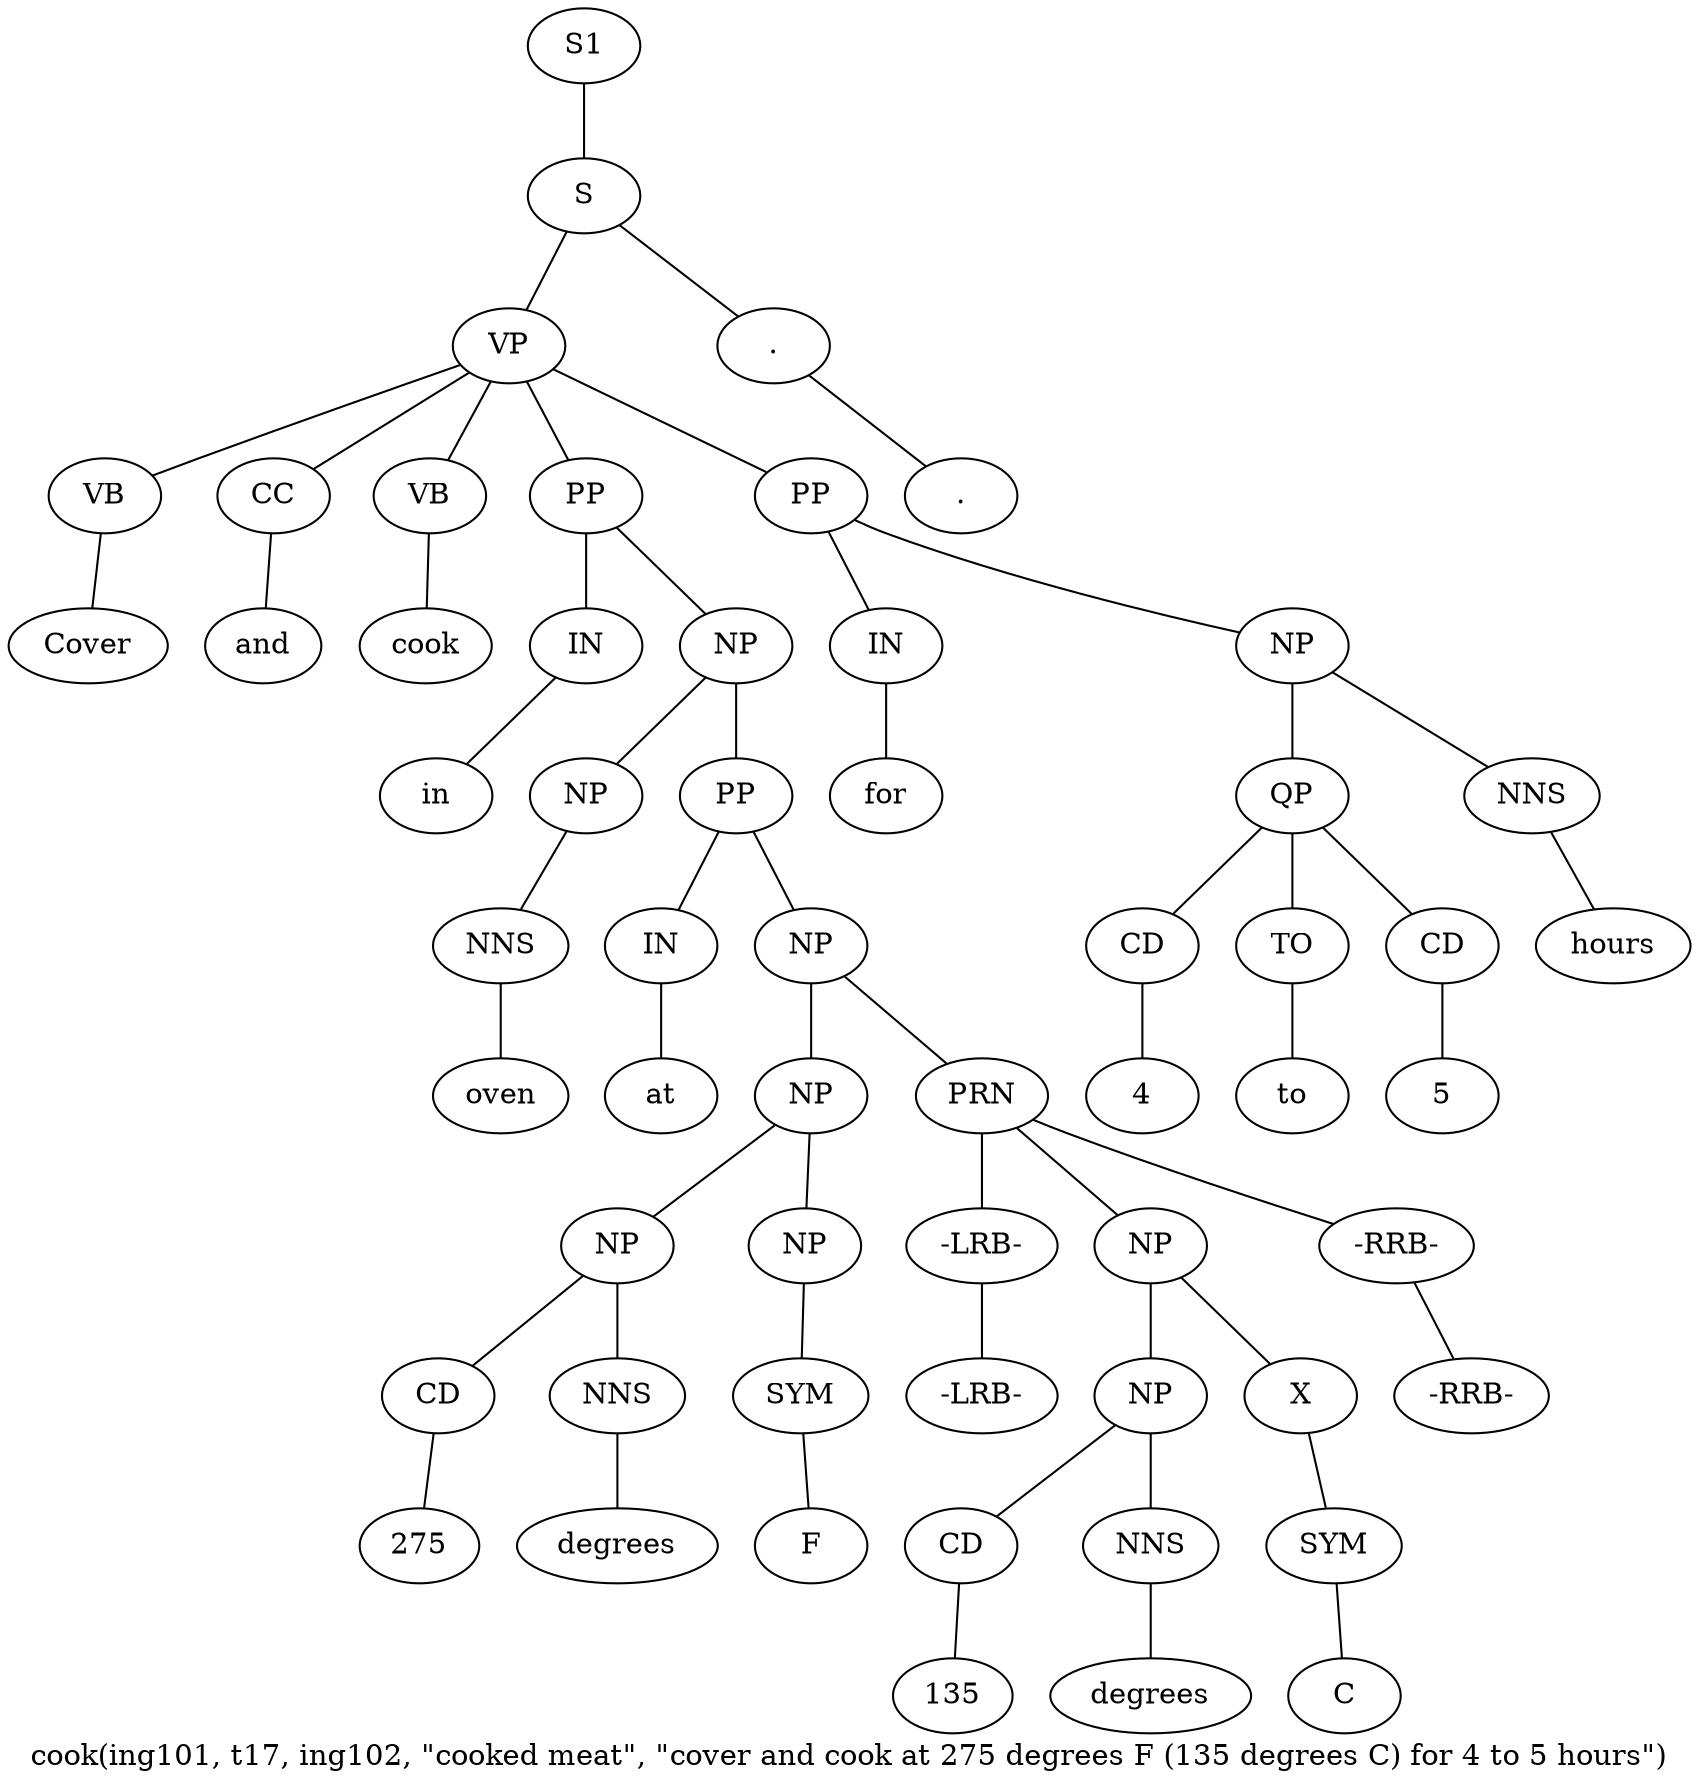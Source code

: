 graph SyntaxGraph {
	label = "cook(ing101, t17, ing102, \"cooked meat\", \"cover and cook at 275 degrees F (135 degrees C) for 4 to 5 hours\")";
	Node0 [label="S1"];
	Node1 [label="S"];
	Node2 [label="VP"];
	Node3 [label="VB"];
	Node4 [label="Cover"];
	Node5 [label="CC"];
	Node6 [label="and"];
	Node7 [label="VB"];
	Node8 [label="cook"];
	Node9 [label="PP"];
	Node10 [label="IN"];
	Node11 [label="in"];
	Node12 [label="NP"];
	Node13 [label="NP"];
	Node14 [label="NNS"];
	Node15 [label="oven"];
	Node16 [label="PP"];
	Node17 [label="IN"];
	Node18 [label="at"];
	Node19 [label="NP"];
	Node20 [label="NP"];
	Node21 [label="NP"];
	Node22 [label="CD"];
	Node23 [label="275"];
	Node24 [label="NNS"];
	Node25 [label="degrees"];
	Node26 [label="NP"];
	Node27 [label="SYM"];
	Node28 [label="F"];
	Node29 [label="PRN"];
	Node30 [label="-LRB-"];
	Node31 [label="-LRB-"];
	Node32 [label="NP"];
	Node33 [label="NP"];
	Node34 [label="CD"];
	Node35 [label="135"];
	Node36 [label="NNS"];
	Node37 [label="degrees"];
	Node38 [label="X"];
	Node39 [label="SYM"];
	Node40 [label="C"];
	Node41 [label="-RRB-"];
	Node42 [label="-RRB-"];
	Node43 [label="PP"];
	Node44 [label="IN"];
	Node45 [label="for"];
	Node46 [label="NP"];
	Node47 [label="QP"];
	Node48 [label="CD"];
	Node49 [label="4"];
	Node50 [label="TO"];
	Node51 [label="to"];
	Node52 [label="CD"];
	Node53 [label="5"];
	Node54 [label="NNS"];
	Node55 [label="hours"];
	Node56 [label="."];
	Node57 [label="."];

	Node0 -- Node1;
	Node1 -- Node2;
	Node1 -- Node56;
	Node2 -- Node3;
	Node2 -- Node5;
	Node2 -- Node7;
	Node2 -- Node9;
	Node2 -- Node43;
	Node3 -- Node4;
	Node5 -- Node6;
	Node7 -- Node8;
	Node9 -- Node10;
	Node9 -- Node12;
	Node10 -- Node11;
	Node12 -- Node13;
	Node12 -- Node16;
	Node13 -- Node14;
	Node14 -- Node15;
	Node16 -- Node17;
	Node16 -- Node19;
	Node17 -- Node18;
	Node19 -- Node20;
	Node19 -- Node29;
	Node20 -- Node21;
	Node20 -- Node26;
	Node21 -- Node22;
	Node21 -- Node24;
	Node22 -- Node23;
	Node24 -- Node25;
	Node26 -- Node27;
	Node27 -- Node28;
	Node29 -- Node30;
	Node29 -- Node32;
	Node29 -- Node41;
	Node30 -- Node31;
	Node32 -- Node33;
	Node32 -- Node38;
	Node33 -- Node34;
	Node33 -- Node36;
	Node34 -- Node35;
	Node36 -- Node37;
	Node38 -- Node39;
	Node39 -- Node40;
	Node41 -- Node42;
	Node43 -- Node44;
	Node43 -- Node46;
	Node44 -- Node45;
	Node46 -- Node47;
	Node46 -- Node54;
	Node47 -- Node48;
	Node47 -- Node50;
	Node47 -- Node52;
	Node48 -- Node49;
	Node50 -- Node51;
	Node52 -- Node53;
	Node54 -- Node55;
	Node56 -- Node57;
}